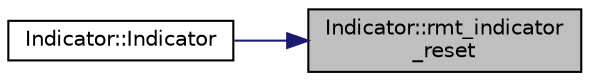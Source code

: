 digraph "Indicator::rmt_indicator_reset"
{
 // LATEX_PDF_SIZE
  edge [fontname="Helvetica",fontsize="10",labelfontname="Helvetica",labelfontsize="10"];
  node [fontname="Helvetica",fontsize="10",shape=record];
  rankdir="RL";
  Node1 [label="Indicator::rmt_indicator\l_reset",height=0.2,width=0.4,color="black", fillcolor="grey75", style="filled", fontcolor="black",tooltip=" "];
  Node1 -> Node2 [dir="back",color="midnightblue",fontsize="10",style="solid",fontname="Helvetica"];
  Node2 [label="Indicator::Indicator",height=0.2,width=0.4,color="black", fillcolor="white", style="filled",URL="$classIndicator.html#ae014e2b3c123e37ffb5d2dc80a5fe85e",tooltip=" "];
}

